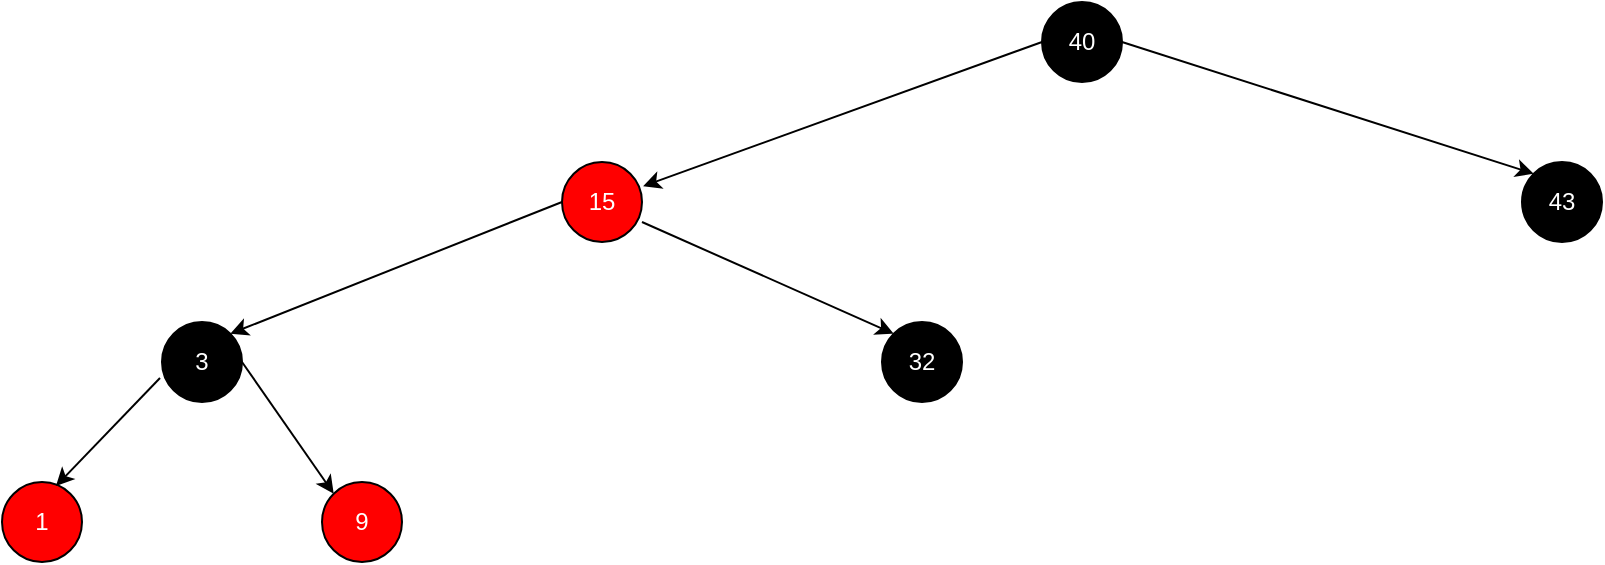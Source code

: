 <mxfile version="25.0.3">
  <diagram name="Page-1" id="bqiobACBWWAAbmYHSyjc">
    <mxGraphModel dx="903" dy="439" grid="1" gridSize="10" guides="1" tooltips="1" connect="1" arrows="1" fold="1" page="1" pageScale="1" pageWidth="10000" pageHeight="10000" math="0" shadow="0">
      <root>
        <mxCell id="0" />
        <mxCell id="1" parent="0" />
        <mxCell id="9v5HtQH3AoG0VMeU9bc_-1" value="&lt;font color=&quot;#ffffff&quot;&gt;40&lt;/font&gt;" style="ellipse;whiteSpace=wrap;html=1;aspect=fixed;fillColor=#000000;" vertex="1" parent="1">
          <mxGeometry x="1000" y="160" width="40" height="40" as="geometry" />
        </mxCell>
        <mxCell id="9v5HtQH3AoG0VMeU9bc_-2" value="&lt;font color=&quot;#ffffff&quot;&gt;15&lt;/font&gt;" style="ellipse;whiteSpace=wrap;html=1;aspect=fixed;fillColor=#FF0000;" vertex="1" parent="1">
          <mxGeometry x="760" y="240" width="40" height="40" as="geometry" />
        </mxCell>
        <mxCell id="9v5HtQH3AoG0VMeU9bc_-3" value="" style="endArrow=classic;html=1;rounded=0;entryX=1.014;entryY=0.303;entryDx=0;entryDy=0;entryPerimeter=0;exitX=0;exitY=0.5;exitDx=0;exitDy=0;" edge="1" parent="1" source="9v5HtQH3AoG0VMeU9bc_-1" target="9v5HtQH3AoG0VMeU9bc_-2">
          <mxGeometry width="50" height="50" relative="1" as="geometry">
            <mxPoint x="930" y="240" as="sourcePoint" />
            <mxPoint x="980" y="190" as="targetPoint" />
          </mxGeometry>
        </mxCell>
        <mxCell id="9v5HtQH3AoG0VMeU9bc_-4" value="&lt;font color=&quot;#ffffff&quot;&gt;9&lt;/font&gt;" style="ellipse;whiteSpace=wrap;html=1;aspect=fixed;fillColor=#FF0000;" vertex="1" parent="1">
          <mxGeometry x="640" y="400" width="40" height="40" as="geometry" />
        </mxCell>
        <mxCell id="9v5HtQH3AoG0VMeU9bc_-6" value="&lt;font color=&quot;#ffffff&quot;&gt;43&lt;/font&gt;" style="ellipse;whiteSpace=wrap;html=1;aspect=fixed;fillColor=#000000;" vertex="1" parent="1">
          <mxGeometry x="1240" y="240" width="40" height="40" as="geometry" />
        </mxCell>
        <mxCell id="9v5HtQH3AoG0VMeU9bc_-7" value="" style="endArrow=classic;html=1;rounded=0;exitX=1;exitY=0.5;exitDx=0;exitDy=0;entryX=0;entryY=0;entryDx=0;entryDy=0;" edge="1" parent="1" source="9v5HtQH3AoG0VMeU9bc_-1" target="9v5HtQH3AoG0VMeU9bc_-6">
          <mxGeometry width="50" height="50" relative="1" as="geometry">
            <mxPoint x="1120" y="300" as="sourcePoint" />
            <mxPoint x="1170" y="250" as="targetPoint" />
          </mxGeometry>
        </mxCell>
        <mxCell id="9v5HtQH3AoG0VMeU9bc_-8" value="&lt;font color=&quot;#ffffff&quot;&gt;32&lt;/font&gt;" style="ellipse;whiteSpace=wrap;html=1;aspect=fixed;fillColor=#000000;" vertex="1" parent="1">
          <mxGeometry x="920" y="320" width="40" height="40" as="geometry" />
        </mxCell>
        <mxCell id="9v5HtQH3AoG0VMeU9bc_-9" value="" style="endArrow=classic;html=1;rounded=0;exitX=1;exitY=0.75;exitDx=0;exitDy=0;entryX=0;entryY=0;entryDx=0;entryDy=0;exitPerimeter=0;" edge="1" parent="1" source="9v5HtQH3AoG0VMeU9bc_-2" target="9v5HtQH3AoG0VMeU9bc_-8">
          <mxGeometry width="50" height="50" relative="1" as="geometry">
            <mxPoint x="930" y="270" as="sourcePoint" />
            <mxPoint x="980" y="220" as="targetPoint" />
          </mxGeometry>
        </mxCell>
        <mxCell id="9v5HtQH3AoG0VMeU9bc_-10" value="&lt;font color=&quot;#ffffff&quot;&gt;1&lt;/font&gt;" style="ellipse;whiteSpace=wrap;html=1;aspect=fixed;fillColor=#FF0000;" vertex="1" parent="1">
          <mxGeometry x="480" y="400" width="40" height="40" as="geometry" />
        </mxCell>
        <mxCell id="9v5HtQH3AoG0VMeU9bc_-12" value="&lt;font color=&quot;#ffffff&quot;&gt;3&lt;/font&gt;" style="ellipse;whiteSpace=wrap;html=1;aspect=fixed;fillColor=#000000;" vertex="1" parent="1">
          <mxGeometry x="560" y="320" width="40" height="40" as="geometry" />
        </mxCell>
        <mxCell id="9v5HtQH3AoG0VMeU9bc_-14" value="" style="endArrow=classic;html=1;rounded=0;exitX=0;exitY=0.5;exitDx=0;exitDy=0;entryX=1;entryY=0;entryDx=0;entryDy=0;" edge="1" parent="1" source="9v5HtQH3AoG0VMeU9bc_-2" target="9v5HtQH3AoG0VMeU9bc_-12">
          <mxGeometry width="50" height="50" relative="1" as="geometry">
            <mxPoint x="650" y="390" as="sourcePoint" />
            <mxPoint x="700" y="340" as="targetPoint" />
          </mxGeometry>
        </mxCell>
        <mxCell id="9v5HtQH3AoG0VMeU9bc_-15" value="" style="endArrow=classic;html=1;rounded=0;exitX=-0.025;exitY=0.7;exitDx=0;exitDy=0;exitPerimeter=0;entryX=0.675;entryY=0.05;entryDx=0;entryDy=0;entryPerimeter=0;" edge="1" parent="1" source="9v5HtQH3AoG0VMeU9bc_-12" target="9v5HtQH3AoG0VMeU9bc_-10">
          <mxGeometry width="50" height="50" relative="1" as="geometry">
            <mxPoint x="650" y="390" as="sourcePoint" />
            <mxPoint x="700" y="340" as="targetPoint" />
          </mxGeometry>
        </mxCell>
        <mxCell id="9v5HtQH3AoG0VMeU9bc_-16" value="" style="endArrow=classic;html=1;rounded=0;exitX=1;exitY=0.5;exitDx=0;exitDy=0;entryX=0;entryY=0;entryDx=0;entryDy=0;" edge="1" parent="1" source="9v5HtQH3AoG0VMeU9bc_-12" target="9v5HtQH3AoG0VMeU9bc_-4">
          <mxGeometry width="50" height="50" relative="1" as="geometry">
            <mxPoint x="650" y="390" as="sourcePoint" />
            <mxPoint x="700" y="340" as="targetPoint" />
          </mxGeometry>
        </mxCell>
      </root>
    </mxGraphModel>
  </diagram>
</mxfile>
